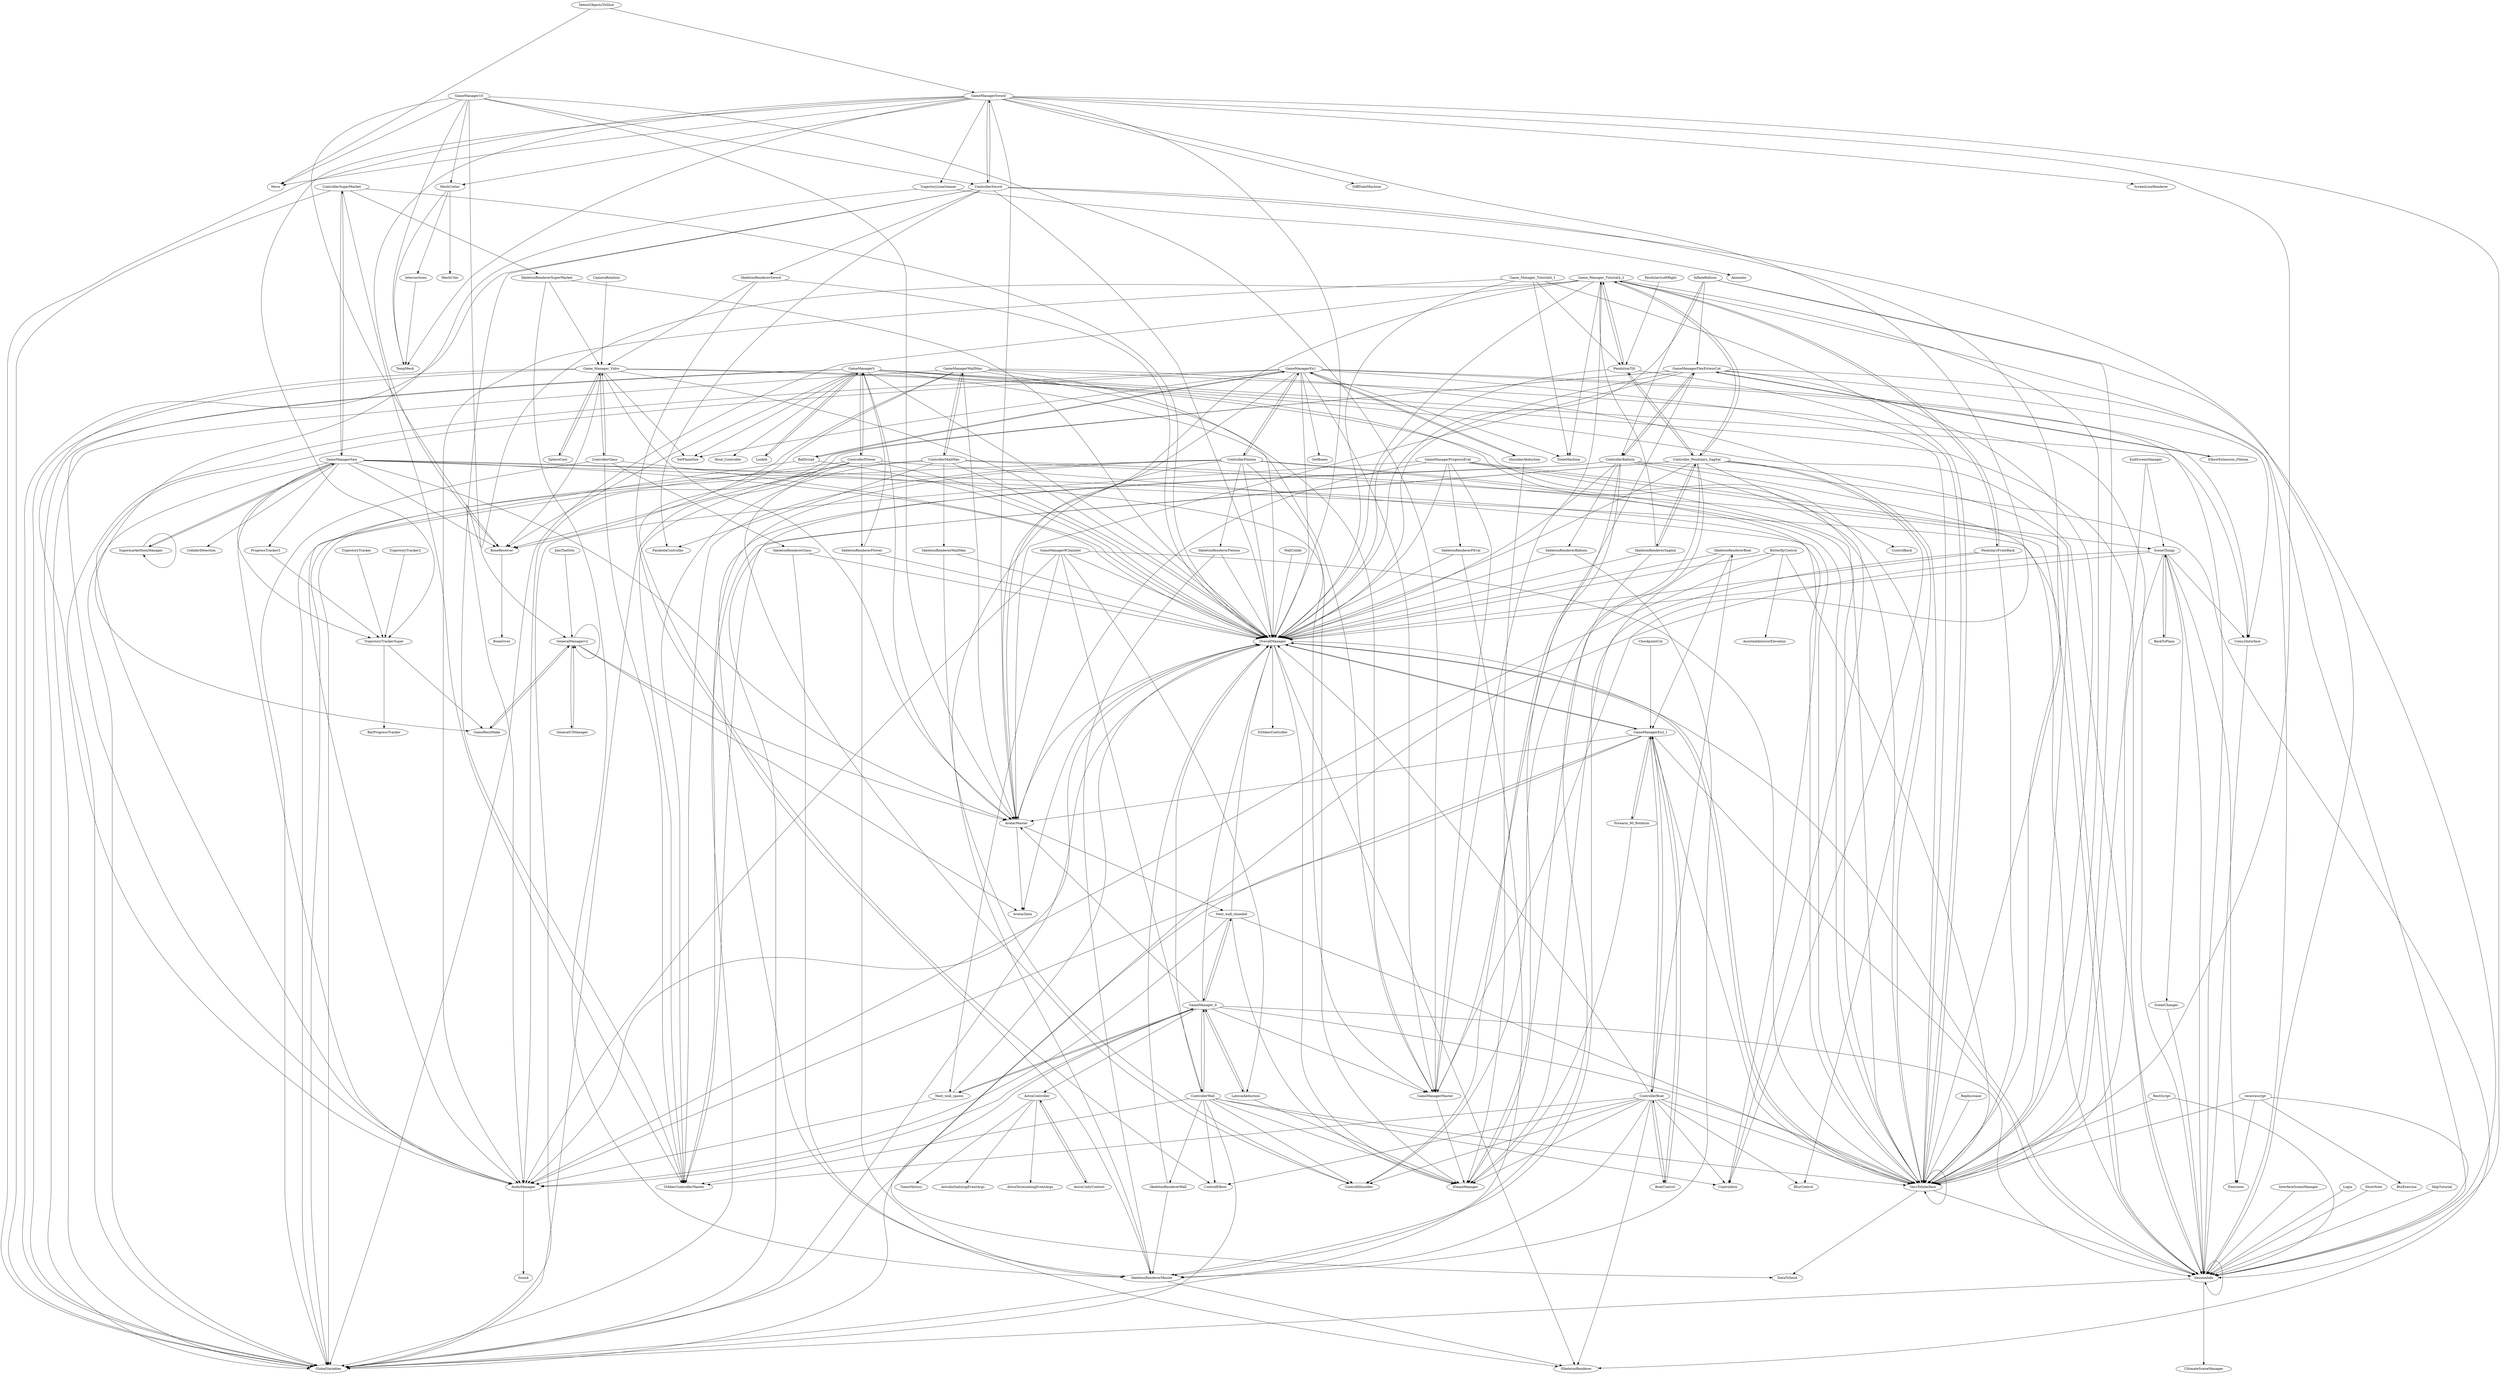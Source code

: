 digraph  {
	graph [nodesep=0.25,
		ranksep=5.0
	];
	SkeletonRendererBoat -> OverallManager;
	SkeletonRendererBoat -> SkeletonRendererMaster;
	SkeletonRendererBoat -> GameManagerEx2_1;
	Forearm_90_Rotation -> IGameManager;
	Forearm_90_Rotation -> GameManagerEx2_1;
	InterfaceSceneManager -> SessionInfo;
	AvatarMaster -> OverallManager;
	AvatarMaster -> AvatarData;
	AvatarMaster -> Next_wall_chambel;
	RestScript -> SessionInfo;
	RestScript -> VarsToInterface;
	GameManagerMailMan -> GlobalVariables;
	GameManagerMailMan -> AvatarMaster;
	GameManagerMailMan -> OverallManager;
	GameManagerMailMan -> ControllerMailMan;
	GameManagerMailMan -> BoneReceiver;
	GameManagerMailMan -> SessionInfo;
	GameManagerMailMan -> ControlElbow;
	GameManagerMailMan -> VarsToInterface;
	GameManagerMailMan -> GameManagerMaster;
	SkeletonRendererGlass -> OverallManager;
	SkeletonRendererGlass -> SkeletonRendererMaster;
	AudioManager -> Sound;
	BallScript -> AudioManager;
	BallScript -> GameManagerEx1;
	BallScript -> OverallManager;
	RepIncrease -> VarsToInterface;
	SkeletonRendererPEval -> OverallManager;
	SkeletonRendererPEval -> SkeletonRendererMaster;
	Coms2Interface -> SessionInfo;
	SkeletonRendererBalloon -> OverallManager;
	SkeletonRendererBalloon -> SkeletonRendererMaster;
	GameManager10 -> AvatarMaster;
	GameManager10 -> Move;
	GameManager10 -> TempMesh;
	GameManager10 -> ControllerSword;
	GameManager10 -> BoneReceiver;
	GameManager10 -> MeshCutter;
	GameManager10 -> GameManagerMaster;
	GameManager10 -> GeneralManagerv2;
	PendulumTilt -> OverallManager;
	PendulumTilt -> Game_Manager_Tutorial4_2;
	PendulumTilt -> Controller_Pendulars_Sagital;
	PendulumTilt -> VarsToInterface;
	BackToPlans -> SceneThings;
	GameManagerSword -> GlobalVariables;
	GameManagerSword -> AvatarMaster;
	GameManagerSword -> Move;
	GameManagerSword -> OverallManager;
	GameManagerSword -> TrajectoryTrackerSuper;
	GameManagerSword -> TempMesh;
	GameManagerSword -> ControllerSword;
	GameManagerSword -> BoneReceiver;
	GameManagerSword -> DiffStateMachine;
	GameManagerSword -> SessionInfo;
	GameManagerSword -> TrajectoryLineGenner;
	GameManagerSword -> MeshCutter;
	GameManagerSword -> ScreenLineRenderer;
	GameManagerSword -> VarsToInterface;
	GameManagerSword -> GameManagerMaster;
	GameManagerEx1 -> GlobalVariables;
	GameManagerEx1 -> AvatarMaster;
	GameManagerEx1 -> AudioManager;
	GameManagerEx1 -> BallScript;
	GameManagerEx1 -> Coms2Interface;
	GameManagerEx1 -> SetPlaneSize;
	GameManagerEx1 -> OverallManager;
	GameManagerEx1 -> SessionInfo;
	GameManagerEx1 -> GetBones;
	GameManagerEx1 -> ControllerFlexion;
	GameManagerEx1 -> VarsToInterface;
	GameManagerEx1 -> StateMachine;
	GameManagerEx1 -> ShoulderAbduction;
	GameManagerEx1 -> GameManagerMaster;
	OverallManager -> GlobalVariables;
	OverallManager -> AudioManager;
	OverallManager -> IGameManager;
	OverallManager -> SessionInfo;
	OverallManager -> AvatarData;
	OverallManager -> ISkeletonRenderer;
	OverallManager -> IOrbbecController;
	OverallManager -> VarsToInterface;
	OverallManager -> GameManagerEx2_1;
	PendularsLeftRight -> PendulumTilt;
	SkeletonRendererMaster -> ISkeletonRenderer;
	BoatControl -> GameManagerEx2_1;
	BoatControl -> ControllerBoat;
	GameManager9Chambel -> AudioManager;
	GameManager9Chambel -> OverallManager;
	GameManager9Chambel -> LateralAbduction;
	GameManager9Chambel -> VarsToInterface;
	GameManager9Chambel -> ControllerWall;
	GameManager9Chambel -> Next_wall_spawn;
	ElbowExtension_Flexion -> GameManagerFlexExtensCot;
	LateralAbduction -> GameManager_9;
	LateralAbduction -> IGameManager;
	Game_Manager_Tutorial4_2 -> GlobalVariables;
	Game_Manager_Tutorial4_2 -> AvatarMaster;
	Game_Manager_Tutorial4_2 -> AudioManager;
	Game_Manager_Tutorial4_2 -> PendulumTilt;
	Game_Manager_Tutorial4_2 -> OverallManager;
	Game_Manager_Tutorial4_2 -> SessionInfo;
	Game_Manager_Tutorial4_2 -> Controller_Pendulars_Sagital;
	Game_Manager_Tutorial4_2 -> VarsToInterface;
	Game_Manager_Tutorial4_2 -> StateMachine;
	Game_Manager_Tutorial4_2 -> GameManagerMaster;
	Game_Manager_Tutorial4_2 -> PendularsFrontBack;
	Game_Manager_Vidro -> GlobalVariables;
	Game_Manager_Vidro -> AvatarMaster;
	Game_Manager_Vidro -> AudioManager;
	Game_Manager_Vidro -> SetPlaneSize;
	Game_Manager_Vidro -> OverallManager;
	Game_Manager_Vidro -> BoneReceiver;
	Game_Manager_Vidro -> SphereCast;
	Game_Manager_Vidro -> SessionInfo;
	Game_Manager_Vidro -> ControllerGlass;
	Game_Manager_Vidro -> VarsToInterface;
	ControllerBalloon -> GlobalVariables;
	ControllerBalloon -> SkeletonRendererBalloon;
	ControllerBalloon -> OverallManager;
	ControllerBalloon -> ControlArm;
	ControllerBalloon -> OrbbecControllerMaster;
	ControllerBalloon -> ControllShoulder;
	ControllerBalloon -> IGameManager;
	ControllerBalloon -> ISkeletonRenderer;
	ControllerBalloon -> VarsToInterface;
	ControllerBalloon -> GameManagerFlexExtensCot;
	SkeletonRendererFlexion -> OverallManager;
	SkeletonRendererFlexion -> SkeletonRendererMaster;
	TrajectoryTrackerSuper -> BarProgressTracker;
	TrajectoryTrackerSuper -> GameRecnMake;
	SkeletonRendererFlower -> OverallManager;
	SkeletonRendererFlower -> SkeletonRendererMaster;
	SkeletonRendererFlower -> GameManager5;
	ControllerMailMan -> GlobalVariables;
	ControllerMailMan -> GameManagerMailMan;
	ControllerMailMan -> OverallManager;
	ControllerMailMan -> OrbbecControllerMaster;
	ControllerMailMan -> ParabolaController;
	ControllerMailMan -> SessionInfo;
	ControllerMailMan -> SkeletonRendererMailMan;
	ControllerMailMan -> VarsToInterface;
	GameManager_9 -> GlobalVariables;
	GameManager_9 -> AvatarMaster;
	GameManager_9 -> AudioManager;
	GameManager_9 -> OverallManager;
	GameManager_9 -> LateralAbduction;
	GameManager_9 -> SessionInfo;
	GameManager_9 -> AstraController;
	GameManager_9 -> VarsToInterface;
	GameManager_9 -> ControllerWall;
	GameManager_9 -> GameManagerMaster;
	GameManager_9 -> Next_wall_chambel;
	GameManager_9 -> Next_wall_spawn;
	SkeletonRendererSuperMarket -> OverallManager;
	SkeletonRendererSuperMarket -> SkeletonRendererMaster;
	SkeletonRendererSuperMarket -> Game_Manager_Vidro;
	SkeletonRendererSagital -> OverallManager;
	SkeletonRendererSagital -> SkeletonRendererMaster;
	SkeletonRendererSagital -> Game_Manager_Tutorial4_2;
	SkeletonRendererSagital -> Controller_Pendulars_Sagital;
	InflateBalloon -> OverallManager;
	InflateBalloon -> ControllerBalloon;
	InflateBalloon -> SessionInfo;
	InflateBalloon -> VarsToInterface;
	InflateBalloon -> GameManagerFlexExtensCot;
	ControllerSword -> GlobalVariables;
	ControllerSword -> GameManagerSword;
	ControllerSword -> OverallManager;
	ControllerSword -> OrbbecControllerMaster;
	ControllerSword -> ParabolaController;
	ControllerSword -> SessionInfo;
	ControllerSword -> SkeletonRendererSword;
	ControllerSword -> VarsToInterface;
	BoneReceiver -> BoneGiver;
	WallColide -> OverallManager;
	SphereCast -> Game_Manager_Vidro;
	SessionInfo -> GlobalVariables;
	SessionInfo -> UltimateSceneManager;
	SessionInfo -> SessionInfo;
	AstraController -> TimerHistory;
	AstraController -> AstraInitializingEventArgs;
	AstraController -> AstraTerminatingEventArgs;
	AstraController -> AstraUnityContext;
	ProgressTracker3 -> TrajectoryTrackerSuper;
	TrajectoryLineGenner -> GameRecnMake;
	TrajectoryLineGenner -> Animater;
	ButterflyControl -> AssistedAnteriorElevation;
	ButterflyControl -> AudioManager;
	ButterflyControl -> OverallManager;
	ButterflyControl -> VarsToInterface;
	receivescript -> SessionInfo;
	receivescript -> VarsToInterface;
	receivescript -> Exercises;
	receivescript -> BtnExercise;
	Login -> SessionInfo;
	ShowNote -> SessionInfo;
	MeshCutter -> TempMesh;
	MeshCutter -> Intersections;
	MeshCutter -> MeshUtils;
	SkeletonRendererSword -> OverallManager;
	SkeletonRendererSword -> SkeletonRendererMaster;
	SkeletonRendererSword -> Game_Manager_Vidro;
	ControllerFlexion -> GlobalVariables;
	ControllerFlexion -> GameManagerEx1;
	ControllerFlexion -> OverallManager;
	ControllerFlexion -> SkeletonRendererFlexion;
	ControllerFlexion -> ControlArm;
	ControllerFlexion -> OrbbecControllerMaster;
	ControllerFlexion -> ControllShoulder;
	ControllerFlexion -> IGameManager;
	ControllerFlexion -> ISkeletonRenderer;
	ControllerFlexion -> VarsToInterface;
	CheckpointCol -> GameManagerEx2_1;
	LookAt -> GameManager5;
	GameManagerSaw -> GlobalVariables;
	GameManagerSaw -> AvatarMaster;
	GameManagerSaw -> AudioManager;
	GameManagerSaw -> OverallManager;
	GameManagerSaw -> TrajectoryTrackerSuper;
	GameManagerSaw -> BoneReceiver;
	GameManagerSaw -> SessionInfo;
	GameManagerSaw -> ProgressTracker3;
	GameManagerSaw -> ColliderDetection;
	GameManagerSaw -> SupermarketItemManager;
	GameManagerSaw -> VarsToInterface;
	GameManagerSaw -> GameManagerMaster;
	GameManagerSaw -> ControllerSuperMarket;
	ControllerGlass -> GlobalVariables;
	ControllerGlass -> SkeletonRendererGlass;
	ControllerGlass -> OverallManager;
	ControllerGlass -> Game_Manager_Vidro;
	ControllerGlass -> OrbbecControllerMaster;
	SkeletonRendererMailMan -> OverallManager;
	SkeletonRendererMailMan -> SkeletonRendererMaster;
	GameManagerProgressEval -> GlobalVariables;
	GameManagerProgressEval -> AvatarMaster;
	GameManagerProgressEval -> SkeletonRendererPEval;
	GameManagerProgressEval -> OverallManager;
	GameManagerProgressEval -> SessionInfo;
	GameManagerProgressEval -> VarsToInterface;
	GameManagerProgressEval -> GameManagerMaster;
	GameManagerProgressEval -> SceneThings;
	ControllerFlower -> GlobalVariables;
	ControllerFlower -> OverallManager;
	ControllerFlower -> OrbbecControllerMaster;
	ControllerFlower -> SkeletonRendererFlower;
	ControllerFlower -> BoneReceiver;
	ControllerFlower -> ControllShoulder;
	ControllerFlower -> VarsToInterface;
	ControllerFlower -> GameManager5;
	Controller_Pendulars_Sagital -> GlobalVariables;
	Controller_Pendulars_Sagital -> PendulumTilt;
	Controller_Pendulars_Sagital -> OverallManager;
	Controller_Pendulars_Sagital -> Game_Manager_Tutorial4_2;
	Controller_Pendulars_Sagital -> ControlArm;
	Controller_Pendulars_Sagital -> OrbbecControllerMaster;
	Controller_Pendulars_Sagital -> SkeletonRendererSagital;
	Controller_Pendulars_Sagital -> BlurControl;
	Controller_Pendulars_Sagital -> ControllShoulder;
	Controller_Pendulars_Sagital -> IGameManager;
	Controller_Pendulars_Sagital -> VarsToInterface;
	Controller_Pendulars_Sagital -> ControlBack;
	SkeletonRendererWall -> OverallManager;
	SkeletonRendererWall -> SkeletonRendererMaster;
	SupermarketItemManager -> GameManagerSaw;
	SupermarketItemManager -> SupermarketItemManager;
	DetectObjectsToSlice -> Move;
	DetectObjectsToSlice -> GameManagerSword;
	VarsToInterface -> OverallManager;
	VarsToInterface -> DataToSend;
	VarsToInterface -> SessionInfo;
	VarsToInterface -> VarsToInterface;
	ControllerWall -> GlobalVariables;
	ControllerWall -> OverallManager;
	ControllerWall -> ControlArm;
	ControllerWall -> OrbbecControllerMaster;
	ControllerWall -> GameManager_9;
	ControllerWall -> ControllShoulder;
	ControllerWall -> IGameManager;
	ControllerWall -> ControlElbow;
	ControllerWall -> SkeletonRendererWall;
	ControllerWall -> VarsToInterface;
	ShoulderAbduction -> GameManagerEx1;
	ShoulderAbduction -> IGameManager;
	EndScreenManager -> VarsToInterface;
	EndScreenManager -> SceneThings;
	GameManagerMaster -> IGameManager;
	PendularsFrontBack -> OverallManager;
	PendularsFrontBack -> Game_Manager_Tutorial4_2;
	PendularsFrontBack -> IGameManager;
	PendularsFrontBack -> VarsToInterface;
	SceneThings -> Coms2Interface;
	SceneThings -> BackToPlans;
	SceneThings -> OverallManager;
	SceneThings -> DataToSend;
	SceneThings -> SessionInfo;
	SceneThings -> VarsToInterface;
	SceneThings -> SceneChanger;
	SceneThings -> Exercises;
	ControllerSuperMarket -> GlobalVariables;
	ControllerSuperMarket -> OverallManager;
	ControllerSuperMarket -> OrbbecControllerMaster;
	ControllerSuperMarket -> SkeletonRendererSuperMarket;
	ControllerSuperMarket -> GameManagerSaw;
	Game_Manager_Tutorial4_1 -> AudioManager;
	Game_Manager_Tutorial4_1 -> PendulumTilt;
	Game_Manager_Tutorial4_1 -> OverallManager;
	Game_Manager_Tutorial4_1 -> VarsToInterface;
	Game_Manager_Tutorial4_1 -> StateMachine;
	Next_wall_chambel -> AudioManager;
	Next_wall_chambel -> OverallManager;
	Next_wall_chambel -> GameManager_9;
	Next_wall_chambel -> IGameManager;
	Next_wall_chambel -> VarsToInterface;
	SkipTutorial -> SessionInfo;
	GeneralManagerv2 -> AvatarMaster;
	GeneralManagerv2 -> AvatarData;
	GeneralManagerv2 -> GeneralManagerv2;
	GeneralManagerv2 -> GameRecnMake;
	GeneralManagerv2 -> GeneralUIManager;
	Next_wall_spawn -> AudioManager;
	Next_wall_spawn -> OverallManager;
	Next_wall_spawn -> GameManager_9;
	CameraRotation -> Game_Manager_Vidro;
	GameManagerEx2_1 -> GlobalVariables;
	GameManagerEx2_1 -> Forearm_90_Rotation;
	GameManagerEx2_1 -> AvatarMaster;
	GameManagerEx2_1 -> AudioManager;
	GameManagerEx2_1 -> OverallManager;
	GameManagerEx2_1 -> BoatControl;
	GameManagerEx2_1 -> SessionInfo;
	GameManagerEx2_1 -> VarsToInterface;
	GameManagerEx2_1 -> ControllerBoat;
	ControllerBoat -> SkeletonRendererBoat;
	ControllerBoat -> GlobalVariables;
	ControllerBoat -> OverallManager;
	ControllerBoat -> BoatControl;
	ControllerBoat -> ControlArm;
	ControllerBoat -> OrbbecControllerMaster;
	ControllerBoat -> BlurControl;
	ControllerBoat -> ControllShoulder;
	ControllerBoat -> IGameManager;
	ControllerBoat -> ISkeletonRenderer;
	ControllerBoat -> ControlElbow;
	ControllerBoat -> VarsToInterface;
	ControllerBoat -> GameManagerEx2_1;
	GameManager5 -> GlobalVariables;
	GameManager5 -> AvatarMaster;
	GameManager5 -> AudioManager;
	GameManager5 -> Coms2Interface;
	GameManager5 -> SetPlaneSize;
	GameManager5 -> OverallManager;
	GameManager5 -> BoneReceiver;
	GameManager5 -> SessionInfo;
	GameManager5 -> LookAt;
	GameManager5 -> ControllerFlower;
	GameManager5 -> Hose_Controller;
	GameManager5 -> VarsToInterface;
	GameManager5 -> GameManagerMaster;
	SceneChanger -> SessionInfo;
	GameManagerFlexExtensCot -> GlobalVariables;
	GameManagerFlexExtensCot -> AvatarMaster;
	GameManagerFlexExtensCot -> AudioManager;
	GameManagerFlexExtensCot -> Coms2Interface;
	GameManagerFlexExtensCot -> OverallManager;
	GameManagerFlexExtensCot -> ElbowExtension_Flexion;
	GameManagerFlexExtensCot -> ControllerBalloon;
	GameManagerFlexExtensCot -> SessionInfo;
	GameManagerFlexExtensCot -> VarsToInterface;
	GameManagerFlexExtensCot -> GameManagerMaster;
	GameRecnMake -> GeneralManagerv2;
	AstraUnityContext -> AstraController;
	Intersections -> TempMesh;
	GeneralUIManager -> GeneralManagerv2;
	TrajectoryTracker -> TrajectoryTrackerSuper;
	TrajectoryTracker2 -> TrajectoryTrackerSuper;
	JoinTheDots -> GeneralManagerv2;
}

